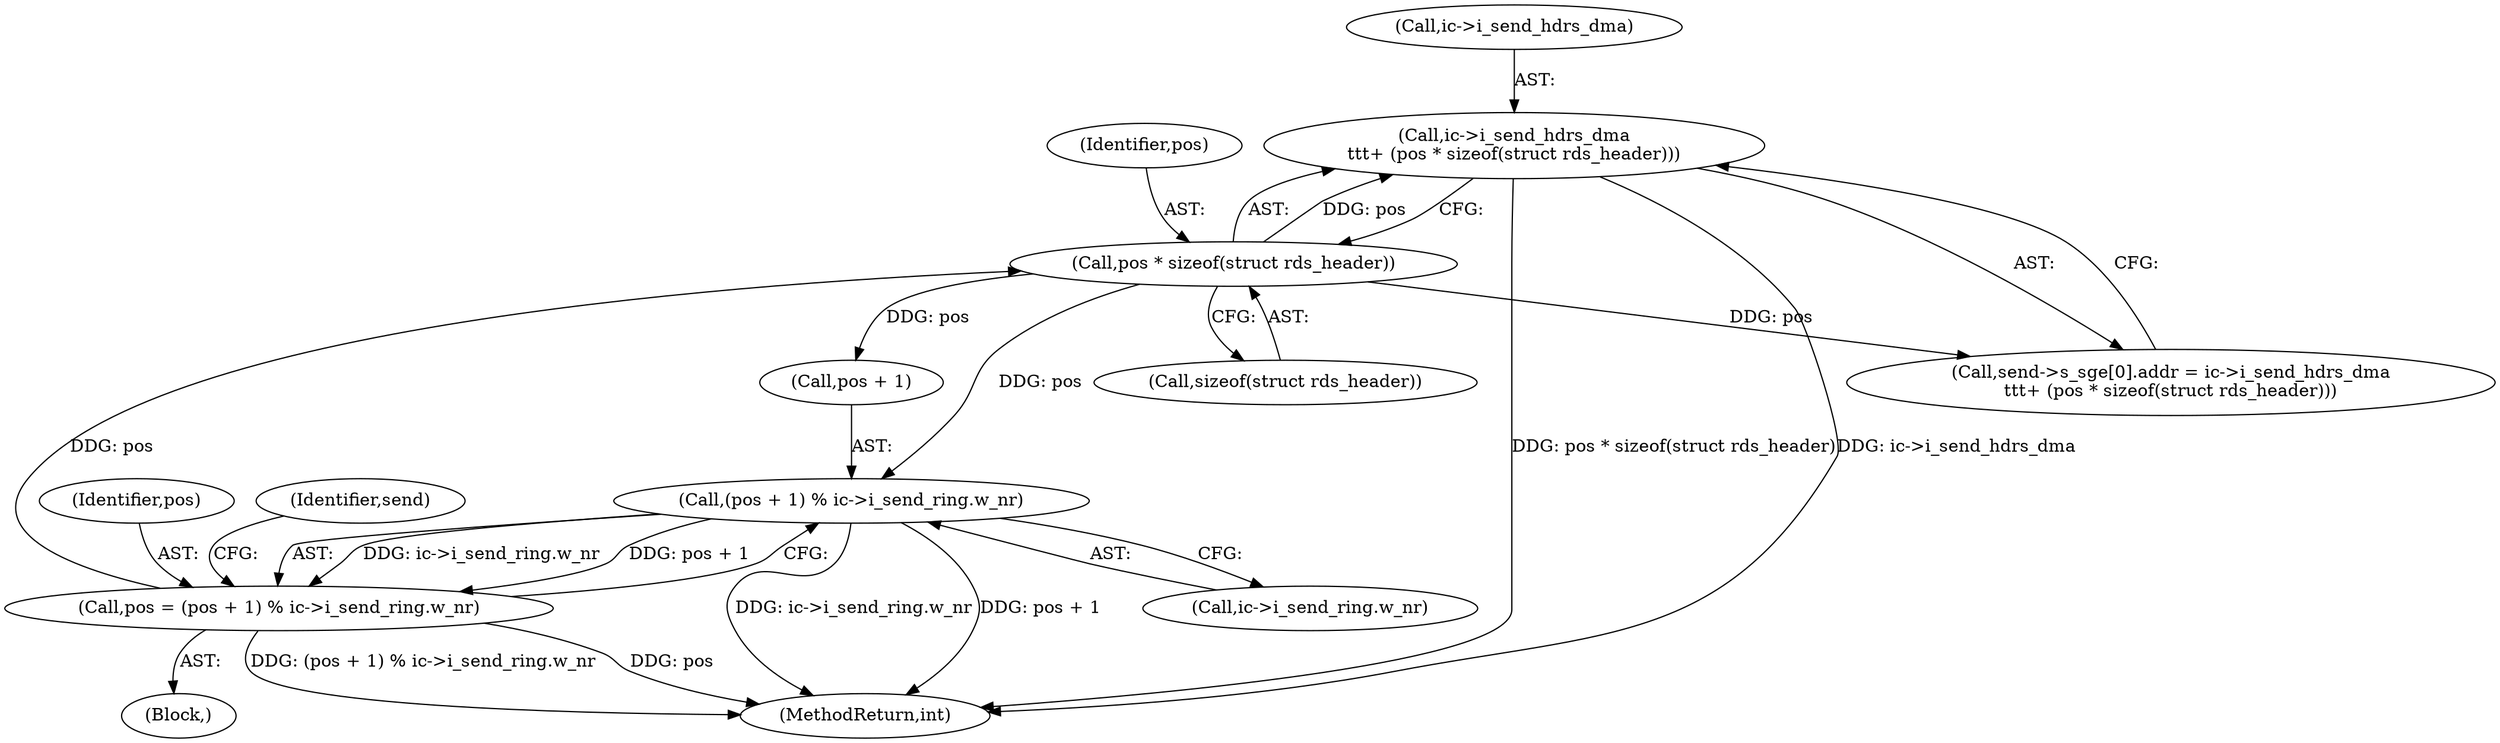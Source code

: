 digraph "0_linux_6094628bfd94323fc1cea05ec2c6affd98c18f7f@API" {
"1000648" [label="(Call,ic->i_send_hdrs_dma\n\t\t\t+ (pos * sizeof(struct rds_header)))"];
"1000652" [label="(Call,pos * sizeof(struct rds_header))"];
"1000852" [label="(Call,pos = (pos + 1) % ic->i_send_ring.w_nr)"];
"1000854" [label="(Call,(pos + 1) % ic->i_send_ring.w_nr)"];
"1000853" [label="(Identifier,pos)"];
"1000852" [label="(Call,pos = (pos + 1) % ic->i_send_ring.w_nr)"];
"1000640" [label="(Call,send->s_sge[0].addr = ic->i_send_hdrs_dma\n\t\t\t+ (pos * sizeof(struct rds_header)))"];
"1000649" [label="(Call,ic->i_send_hdrs_dma)"];
"1000653" [label="(Identifier,pos)"];
"1000854" [label="(Call,(pos + 1) % ic->i_send_ring.w_nr)"];
"1000858" [label="(Call,ic->i_send_ring.w_nr)"];
"1000597" [label="(Block,)"];
"1000864" [label="(Identifier,send)"];
"1000648" [label="(Call,ic->i_send_hdrs_dma\n\t\t\t+ (pos * sizeof(struct rds_header)))"];
"1001051" [label="(MethodReturn,int)"];
"1000654" [label="(Call,sizeof(struct rds_header))"];
"1000855" [label="(Call,pos + 1)"];
"1000652" [label="(Call,pos * sizeof(struct rds_header))"];
"1000648" -> "1000640"  [label="AST: "];
"1000648" -> "1000652"  [label="CFG: "];
"1000649" -> "1000648"  [label="AST: "];
"1000652" -> "1000648"  [label="AST: "];
"1000640" -> "1000648"  [label="CFG: "];
"1000648" -> "1001051"  [label="DDG: pos * sizeof(struct rds_header)"];
"1000648" -> "1001051"  [label="DDG: ic->i_send_hdrs_dma"];
"1000652" -> "1000648"  [label="DDG: pos"];
"1000652" -> "1000654"  [label="CFG: "];
"1000653" -> "1000652"  [label="AST: "];
"1000654" -> "1000652"  [label="AST: "];
"1000652" -> "1000640"  [label="DDG: pos"];
"1000852" -> "1000652"  [label="DDG: pos"];
"1000652" -> "1000854"  [label="DDG: pos"];
"1000652" -> "1000855"  [label="DDG: pos"];
"1000852" -> "1000597"  [label="AST: "];
"1000852" -> "1000854"  [label="CFG: "];
"1000853" -> "1000852"  [label="AST: "];
"1000854" -> "1000852"  [label="AST: "];
"1000864" -> "1000852"  [label="CFG: "];
"1000852" -> "1001051"  [label="DDG: pos"];
"1000852" -> "1001051"  [label="DDG: (pos + 1) % ic->i_send_ring.w_nr"];
"1000854" -> "1000852"  [label="DDG: pos + 1"];
"1000854" -> "1000852"  [label="DDG: ic->i_send_ring.w_nr"];
"1000854" -> "1000858"  [label="CFG: "];
"1000855" -> "1000854"  [label="AST: "];
"1000858" -> "1000854"  [label="AST: "];
"1000854" -> "1001051"  [label="DDG: ic->i_send_ring.w_nr"];
"1000854" -> "1001051"  [label="DDG: pos + 1"];
}
